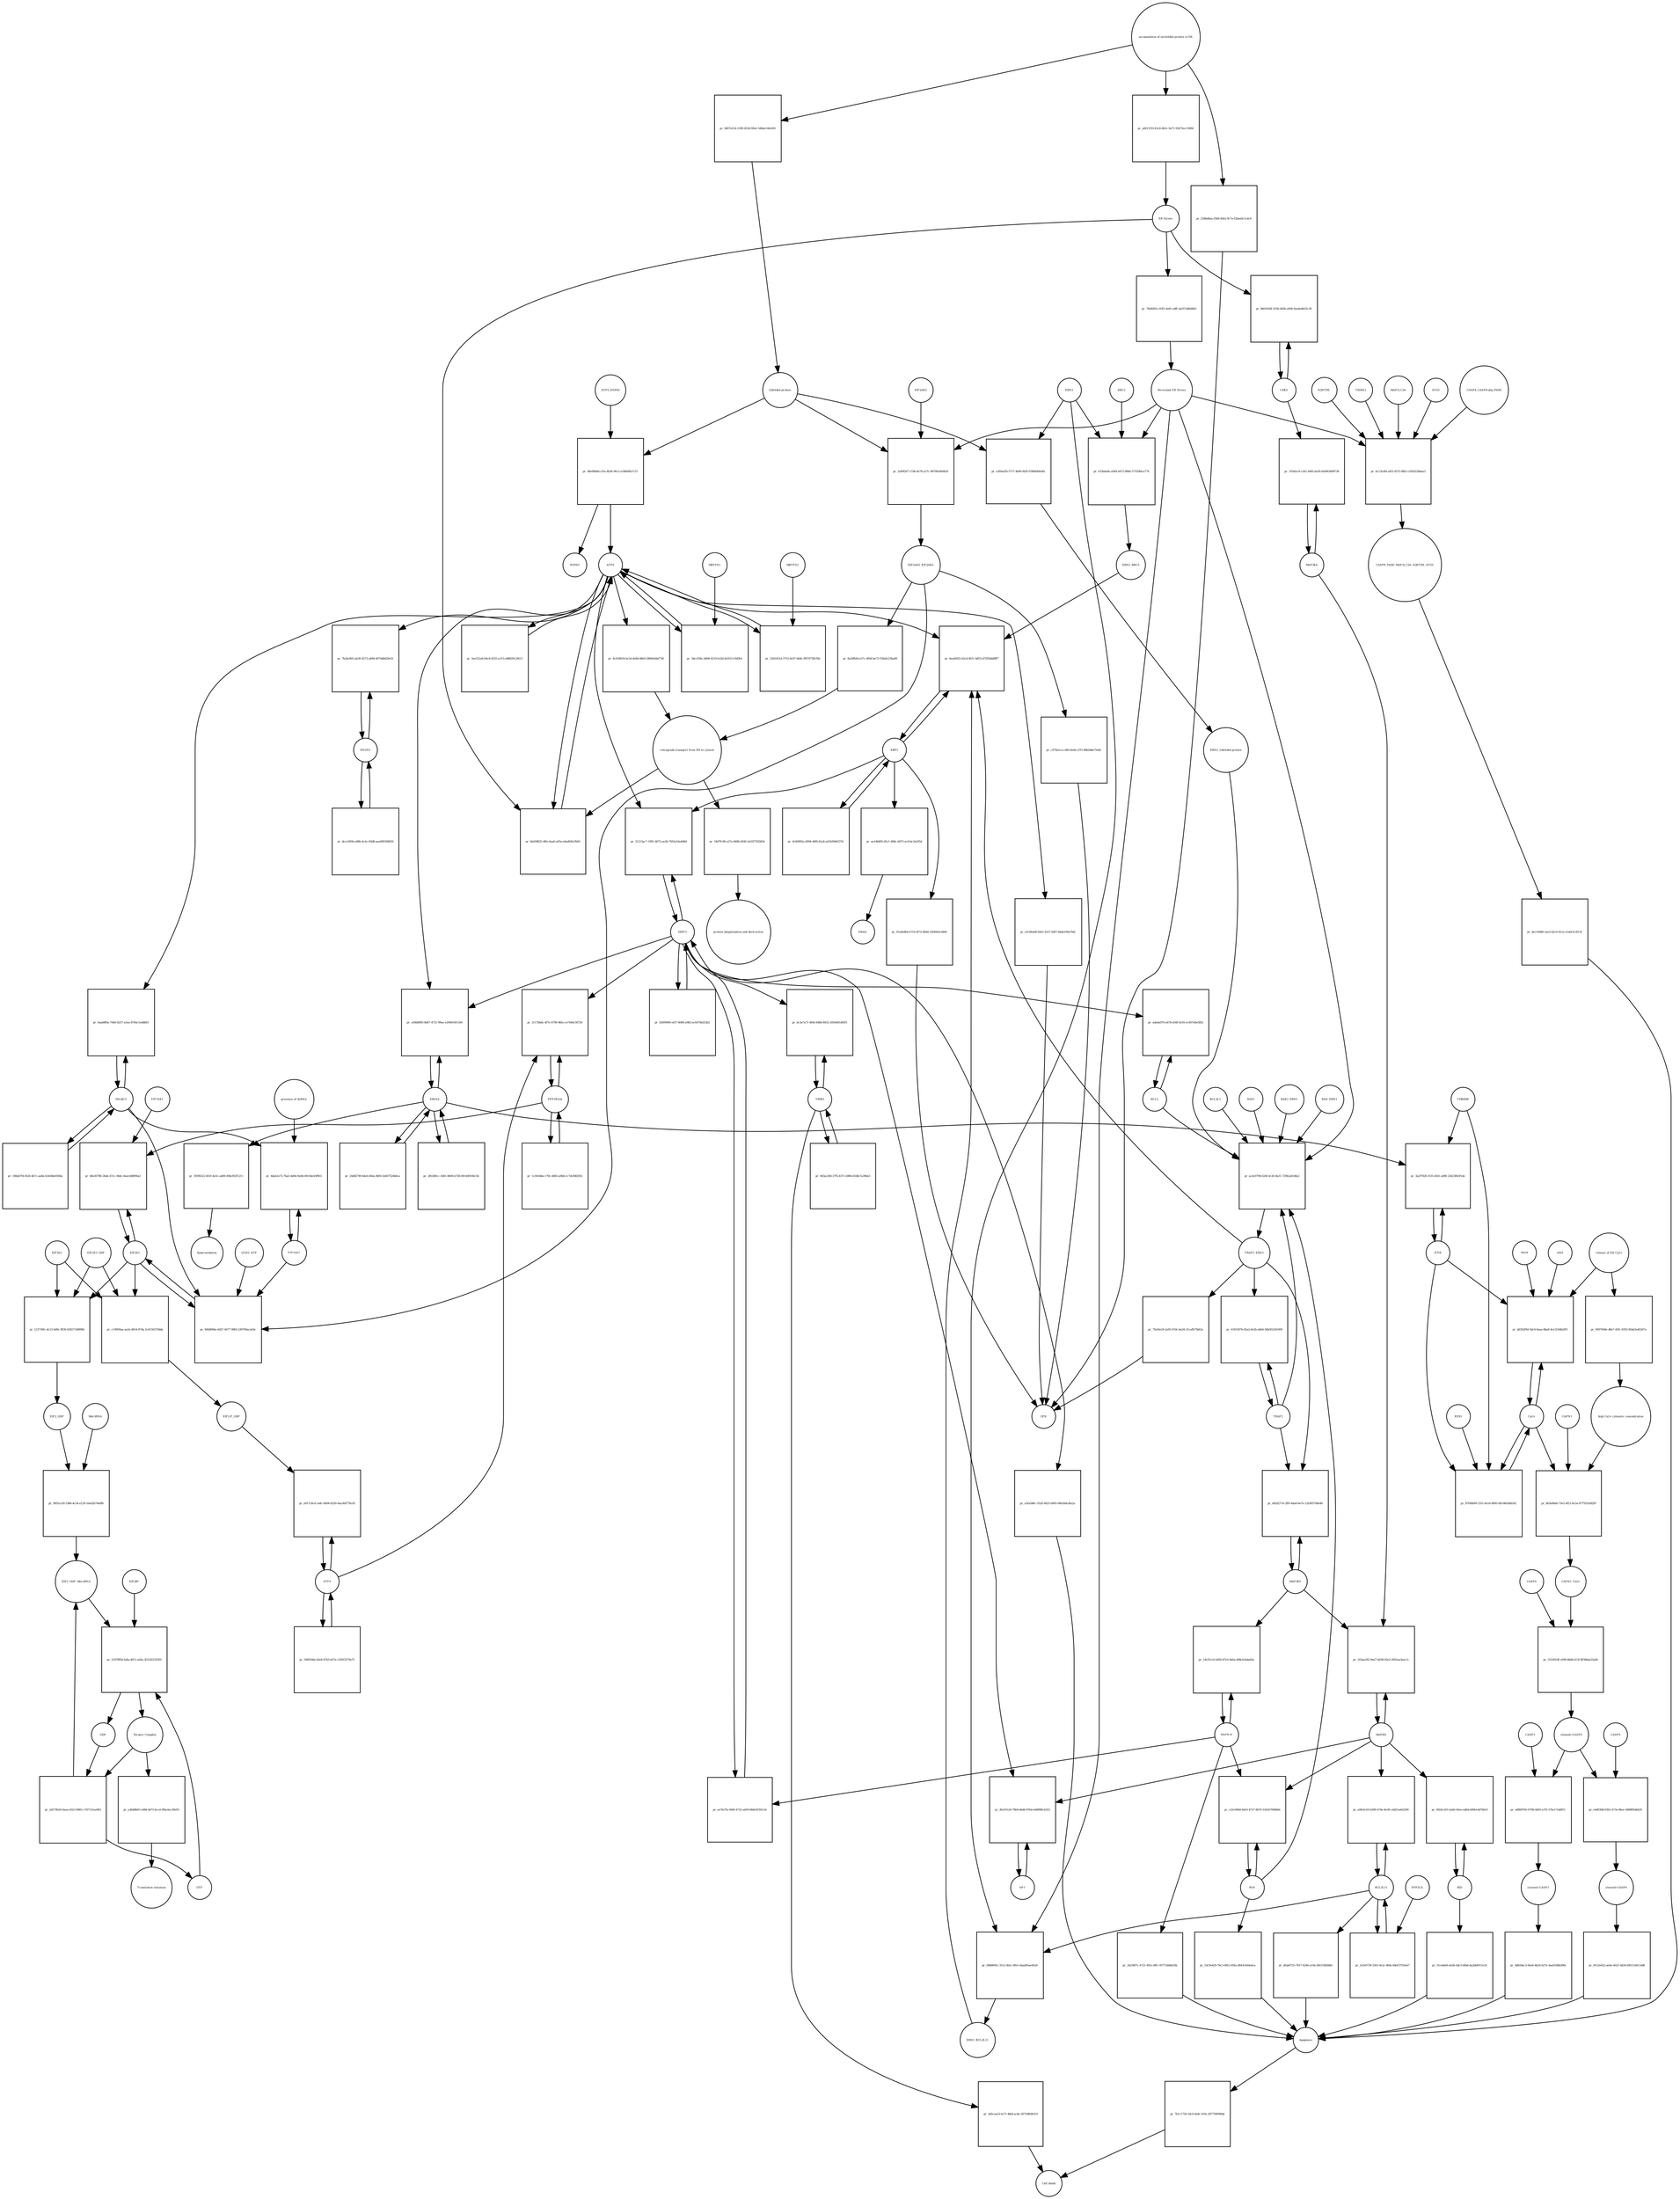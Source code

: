strict digraph  {
ATF6_HSPA5 [annotation="", bipartite=0, cls=complex, fontsize=4, label=ATF6_HSPA5, shape=circle];
"pr_48e908dd-cf5a-4b36-96c2-e54b69fa7c51" [annotation="", bipartite=1, cls=process, fontsize=4, label="pr_48e908dd-cf5a-4b36-96c2-e54b69fa7c51", shape=square];
ATF6 [annotation="urn_miriam_hgnc.symbol_ATF6", bipartite=0, cls=macromolecule, fontsize=4, label=ATF6, shape=circle];
HSPA5 [annotation="urn_miriam_hgnc.symbol_HSPA5", bipartite=0, cls=macromolecule, fontsize=4, label=HSPA5, shape=circle];
"Unfolded protein" [annotation="", bipartite=0, cls=macromolecule, fontsize=4, label="Unfolded protein", shape=circle];
ERN1 [annotation="urn_miriam_hgnc.symbol_ERN1", bipartite=0, cls=macromolecule, fontsize=4, label=ERN1, shape=circle];
"pr_e3f4ad39-5717-4b99-9d2f-f59bf649e6fe" [annotation="", bipartite=1, cls=process, fontsize=4, label="pr_e3f4ad39-5717-4b99-9d2f-f59bf649e6fe", shape=square];
"ERN1_Unfolded protein" [annotation="", bipartite=0, cls=complex, fontsize=4, label="ERN1_Unfolded protein", shape=circle];
EIF2AK3_EIF2AK3 [annotation="", bipartite=0, cls=complex, fontsize=4, label=EIF2AK3_EIF2AK3, shape=circle];
"pr_8a30fbfd-e57c-4fb4-be72-f18a8c53ba08" [annotation="", bipartite=1, cls=process, fontsize=4, label="pr_8a30fbfd-e57c-4fb4-be72-f18a8c53ba08", shape=square];
"retrograde transport from ER to cytosol" [annotation="", bipartite=0, cls=phenotype, fontsize=4, label="retrograde transport from ER to cytosol", shape=circle];
"pr_4c034818-bc2d-4e8d-88e0-5800e9def736" [annotation="", bipartite=1, cls=process, fontsize=4, label="pr_4c034818-bc2d-4e8d-88e0-5800e9def736", shape=square];
"pr_18d7fc90-a27e-460b-b936-3e55f7205834" [annotation="", bipartite=1, cls=process, fontsize=4, label="pr_18d7fc90-a27e-460b-b936-3e55f7205834", shape=square];
"protein ubiquitination and destruction" [annotation="", bipartite=0, cls=phenotype, fontsize=4, label="protein ubiquitination and destruction", shape=circle];
"pr_acdc0790-624f-4c26-9a31-72942a01dfa2" [annotation="", bipartite=1, cls=process, fontsize=4, label="pr_acdc0790-624f-4c26-9a31-72942a01dfa2", shape=square];
TRAF2_ERN1 [annotation="", bipartite=0, cls=complex, fontsize=4, label=TRAF2_ERN1, shape=circle];
BAK1_ERN1 [annotation="", bipartite=0, cls=complex, fontsize=4, label=BAK1_ERN1, shape=circle];
BAX_ERN1 [annotation="", bipartite=0, cls=complex, fontsize=4, label=BAX_ERN1, shape=circle];
BCL2 [annotation="urn_miriam_hgnc.symbol_BCL2", bipartite=0, cls="nucleic acid feature", fontsize=4, label=BCL2, shape=circle];
BCL2L1 [annotation="urn_miriam_hgnc.symbol_BCL2L1", bipartite=0, cls=macromolecule, fontsize=4, label=BCL2L1, shape=circle];
"Persistant ER Stress" [annotation="", bipartite=0, cls=phenotype, fontsize=4, label="Persistant ER Stress", shape=circle];
BAX [annotation="urn_miriam_hgnc.symbol_BAX", bipartite=0, cls=macromolecule, fontsize=4, label=BAX, shape=circle];
BAK1 [annotation="urn_miriam_hgnc.symbol_BAK1", bipartite=0, cls=macromolecule, fontsize=4, label=BAK1, shape=circle];
TRAF2 [annotation="urn_miriam_hgnc.symbol_TRAF2", bipartite=0, cls=macromolecule, fontsize=4, label=TRAF2, shape=circle];
XBP1 [annotation="urn_miriam_hgnc.symbol_XBP1", bipartite=0, cls=macromolecule, fontsize=4, label=XBP1, shape=circle];
"pr_4ea492f2-b2cd-4b7c-b855-d75f5bdd0ff7" [annotation="", bipartite=1, cls=process, fontsize=4, label="pr_4ea492f2-b2cd-4b7c-b855-d75f5bdd0ff7", shape=square];
ERN1_BBC3 [annotation="", bipartite=0, cls=complex, fontsize=4, label=ERN1_BBC3, shape=circle];
ERN1_BCL2L11 [annotation="", bipartite=0, cls=complex, fontsize=4, label=ERN1_BCL2L11, shape=circle];
"pr_0c66892a-4994-46f8-81a8-a41b5946537d" [annotation="", bipartite=1, cls=process, fontsize=4, label="pr_0c66892a-4994-46f8-81a8-a41b5946537d", shape=square];
"pr_ee1d6485-d5c1-498c-b972-ecfcbc3e205d" [annotation="", bipartite=1, cls=process, fontsize=4, label="pr_ee1d6485-d5c1-498c-b972-ecfcbc3e205d", shape=square];
ERAD [annotation="", bipartite=0, cls=phenotype, fontsize=4, label=ERAD, shape=circle];
"pr_91a9e8b4-b714-4f72-89dd-52f40e0cd440" [annotation="", bipartite=1, cls=process, fontsize=4, label="pr_91a9e8b4-b714-4f72-89dd-52f40e0cd440", shape=square];
UPR [annotation="", bipartite=0, cls=phenotype, fontsize=4, label=UPR, shape=circle];
"pr_4181587b-05a2-4e2b-ab6d-56b503241009" [annotation="", bipartite=1, cls=process, fontsize=4, label="pr_4181587b-05a2-4e2b-ab6d-56b503241009", shape=square];
MAPK8 [annotation="urn_miriam_hgnc.symbol_MAPK8", bipartite=0, cls=macromolecule, fontsize=4, label=MAPK8, shape=circle];
"pr_163aa182-9ea7-4d38-92e3-2001ea3aec1c" [annotation="", bipartite=1, cls=process, fontsize=4, label="pr_163aa182-9ea7-4d38-92e3-2001ea3aec1c", shape=square];
MAP3K4 [annotation="urn_miriam_hgnc.symbol_MAP3K4", bipartite=0, cls=macromolecule, fontsize=4, label=MAP3K4, shape=circle];
MAP3K5 [annotation="urn_miriam_hgnc.symbol_MAP3K5", bipartite=0, cls=macromolecule, fontsize=4, label=MAP3K5, shape=circle];
MAPK14 [annotation="urn_miriam_hgnc.symbol_MAPK14", bipartite=0, cls=macromolecule, fontsize=4, label=MAPK14, shape=circle];
"pr_14cf2cc0-ed50-47e5-9e6a-408cb3ada65a" [annotation="", bipartite=1, cls=process, fontsize=4, label="pr_14cf2cc0-ed50-47e5-9e6a-408cb3ada65a", shape=square];
"pr_26258f7c-4721-491e-8ffc-95772dd4b35b" [annotation="", bipartite=1, cls=process, fontsize=4, label="pr_26258f7c-4721-491e-8ffc-95772dd4b35b", shape=square];
Apoptosis [annotation="", bipartite=0, cls=phenotype, fontsize=4, label=Apoptosis, shape=circle];
DDIT3 [annotation="urn_miriam_hgnc.symbol_DDIT3", bipartite=0, cls=macromolecule, fontsize=4, label=DDIT3, shape=circle];
"pr_ea7fa7fa-f6d0-4732-ab59-68de5f35fc5d" [annotation="", bipartite=1, cls=process, fontsize=4, label="pr_ea7fa7fa-f6d0-4732-ab59-68de5f35fc5d", shape=square];
"pr_a5fa586c-3526-4625-b905-0843d4cdfa2a" [annotation="", bipartite=1, cls=process, fontsize=4, label="pr_a5fa586c-3526-4625-b905-0843d4cdfa2a", shape=square];
"pr_ada4a070-a67b-434f-b516-ec407e8e5fb2" [annotation="", bipartite=1, cls=process, fontsize=4, label="pr_ada4a070-a67b-434f-b516-ec407e8e5fb2", shape=square];
"pr_bb209825-4ffe-4ea0-a05e-a0ed942cfb02" [annotation="", bipartite=1, cls=process, fontsize=4, label="pr_bb209825-4ffe-4ea0-a05e-a0ed942cfb02", shape=square];
"ER Stress" [annotation="", bipartite=0, cls=phenotype, fontsize=4, label="ER Stress", shape=circle];
"pr_3dccf58c-dd94-4219-b32d-dc8311c9d3b1" [annotation="", bipartite=1, cls=process, fontsize=4, label="pr_3dccf58c-dd94-4219-b32d-dc8311c9d3b1", shape=square];
MBTPS1 [annotation="urn_miriam_hgnc.symbol_MBTPS1", bipartite=0, cls=macromolecule, fontsize=4, label=MBTPS1, shape=circle];
"pr_23d1051d-3753-4c87-bb9c-ff67475fb76b" [annotation="", bipartite=1, cls=process, fontsize=4, label="pr_23d1051d-3753-4c87-bb9c-ff67475fb76b", shape=square];
MBTPS2 [annotation="urn_miriam_hgnc.symbol_MBTPS2", bipartite=0, cls=macromolecule, fontsize=4, label=MBTPS2, shape=circle];
"pr_5ee321e8-64c8-4255-a315-e88829c2f413" [annotation="", bipartite=1, cls=process, fontsize=4, label="pr_5ee321e8-64c8-4255-a315-e88829c2f413", shape=square];
"pr_f2009496-ef37-4068-a982-ac6474b252b2" [annotation="", bipartite=1, cls=process, fontsize=4, label="pr_f2009496-ef37-4068-a982-ac6474b252b2", shape=square];
"pr_21212ac7-1991-4672-ae2b-7602e54a448d" [annotation="", bipartite=1, cls=process, fontsize=4, label="pr_21212ac7-1991-4672-ae2b-7602e54a448d", shape=square];
EIF2S1 [annotation="urn_miriam_hgnc.symbol_EIF2S1", bipartite=0, cls=macromolecule, fontsize=4, label=EIF2S1, shape=circle];
"pr_848d06be-6d27-4477-98fd-230769aca63e" [annotation="", bipartite=1, cls=process, fontsize=4, label="pr_848d06be-6d27-4477-98fd-230769aca63e", shape=square];
GCN2_ATP [annotation="", bipartite=0, cls=complex, fontsize=4, label=GCN2_ATP, shape=circle];
EIF2AK2 [annotation="urn_miriam_hgnc.symbol_EIF2AK2", bipartite=0, cls=macromolecule, fontsize=4, label=EIF2AK2, shape=circle];
DNAJC3 [annotation="urn_miriam_hgnc.symbol_DNAJC3", bipartite=0, cls=macromolecule, fontsize=4, label=DNAJC3, shape=circle];
EIF2S2 [annotation="urn_miriam_hgnc.symbol_EIF2S2", bipartite=0, cls=macromolecule, fontsize=4, label=EIF2S2, shape=circle];
"pr_123736fc-dc15-4d9c-8f36-6282714889fd" [annotation="", bipartite=1, cls=process, fontsize=4, label="pr_123736fc-dc15-4d9c-8f36-6282714889fd", shape=square];
EIF2S3_GDP [annotation="", bipartite=0, cls=complex, fontsize=4, label=EIF2S3_GDP, shape=circle];
EIF2_GDP [annotation="", bipartite=0, cls=complex, fontsize=4, label=EIF2_GDP, shape=circle];
"EIF2_GDP_Met-tRNA" [annotation="", bipartite=0, cls=complex, fontsize=4, label="EIF2_GDP_Met-tRNA", shape=circle];
"pr_51078f5b-fa8a-4011-ad2a-2f21d2235305" [annotation="", bipartite=1, cls=process, fontsize=4, label="pr_51078f5b-fa8a-4011-ad2a-2f21d2235305", shape=square];
"Ternary Complex" [annotation="", bipartite=0, cls=complex, fontsize=4, label="Ternary Complex", shape=circle];
"EIF2B*" [annotation="", bipartite=0, cls=complex, fontsize=4, label="EIF2B*", shape=circle];
GTP [annotation="urn_miriam_obo.chebi_CHEBI%3A57600", bipartite=0, cls="simple chemical", fontsize=4, label=GTP, shape=circle];
GDP [annotation="urn_miriam_obo.chebi_CHEBI%3A65180", bipartite=0, cls="simple chemical", fontsize=4, label=GDP, shape=circle];
"pr_2d179b20-0aaa-4323-8965-c7d7131aa903" [annotation="", bipartite=1, cls=process, fontsize=4, label="pr_2d179b20-0aaa-4323-8965-c7d7131aa903", shape=square];
ATF4 [annotation="urn_miriam_hgnc.symbol_ATF4", bipartite=0, cls=macromolecule, fontsize=4, label=ATF4, shape=circle];
"pr_a917c8cd-1adc-4694-8250-9aa30d77bc03" [annotation="", bipartite=1, cls=process, fontsize=4, label="pr_a917c8cd-1adc-4694-8250-9aa30d77bc03", shape=square];
"EIF2-P_GDP" [annotation="", bipartite=0, cls=complex, fontsize=4, label="EIF2-P_GDP", shape=circle];
"pr_206f166e-62e8-47b3-b37e-c501f3279a75" [annotation="", bipartite=1, cls=process, fontsize=4, label="pr_206f166e-62e8-47b3-b37e-c501f3279a75", shape=square];
PPP1R15A [annotation="urn_miriam_hgnc.symbol_PPP1R15A", bipartite=0, cls=macromolecule, fontsize=4, label=PPP1R15A, shape=circle];
"pr_2117bbdc-4f7e-4790-86fa-ce7444c58720" [annotation="", bipartite=1, cls=process, fontsize=4, label="pr_2117bbdc-4f7e-4790-86fa-ce7444c58720", shape=square];
"pr_1c0434be-179c-4083-a9b8-cc7dcf882f43" [annotation="", bipartite=1, cls=process, fontsize=4, label="pr_1c0434be-179c-4083-a9b8-cc7dcf882f43", shape=square];
"pr_a3b48b05-c684-4473-bccd-0fba3ac39e93" [annotation="", bipartite=1, cls=process, fontsize=4, label="pr_a3b48b05-c684-4473-bccd-0fba3ac39e93", shape=square];
"Translation initiation" [annotation="", bipartite=0, cls=phenotype, fontsize=4, label="Translation initiation", shape=circle];
"pr_d42d27c0-2ff0-4da8-be7e-12d3637d0e46" [annotation="", bipartite=1, cls=process, fontsize=4, label="pr_d42d27c0-2ff0-4da8-be7e-12d3637d0e46", shape=square];
ERO1A [annotation="urn_miriam_hgnc.symbol_ERO1A", bipartite=0, cls=macromolecule, fontsize=4, label=ERO1A, shape=circle];
"pr_e30b8985-8d47-4721-99ae-e294616f1344" [annotation="", bipartite=1, cls=process, fontsize=4, label="pr_e30b8985-8d47-4721-99ae-e294616f1344", shape=square];
"pr_2f63d9cc-1b81-4600-b738-691449160c5b" [annotation="", bipartite=1, cls=process, fontsize=4, label="pr_2f63d9cc-1b81-4600-b738-691449160c5b", shape=square];
"pr_b0e30780-2bde-47cc-94dc-4eecb88f90a3" [annotation="", bipartite=1, cls=process, fontsize=4, label="pr_b0e30780-2bde-47cc-94dc-4eecb88f90a3", shape=square];
EIF2AK1 [annotation="urn_miriam_hgnc.symbol_EIF2AK1", bipartite=0, cls=macromolecule, fontsize=4, label=EIF2AK1, shape=circle];
"pr_c25c008d-8e03-4727-8b70-53416709db9e" [annotation="", bipartite=1, cls=process, fontsize=4, label="pr_c25c008d-8e03-4727-8b70-53416709db9e", shape=square];
"pr_53c9e429-76c3-4812-85fa-d043c644edca" [annotation="", bipartite=1, cls=process, fontsize=4, label="pr_53c9e429-76c3-4812-85fa-d043c644edca", shape=square];
"Ca2+" [annotation="urn_miriam_obo.chebi_CHEBI%3A29108", bipartite=0, cls="simple chemical", fontsize=4, label="Ca2+", shape=circle];
"pr_dd362f9d-5dc4-4eaa-8ba8-4e1310db20f3" [annotation="", bipartite=1, cls=process, fontsize=4, label="pr_dd362f9d-5dc4-4eaa-8ba8-4e1310db20f3", shape=square];
"release of ER Ca2+" [annotation="", bipartite=0, cls=phenotype, fontsize=4, label="release of ER Ca2+", shape=circle];
ITPR [annotation="urn_miriam_hgnc.symbol_ITPR1|urn_miriam_hgnc.symbol_ITPR2|urn_miriam_hgnc.symbol_ITPR3", bipartite=0, cls=macromolecule, fontsize=4, label=ITPR, shape=circle];
MAM [annotation="", bipartite=0, cls=phenotype, fontsize=4, label=MAM, shape=circle];
s619 [annotation="", bipartite=0, cls=complex, fontsize=4, label=s619, shape=circle];
"pr_1f5efec9-c341-44f0-ab39-0a6963698738" [annotation="", bipartite=1, cls=process, fontsize=4, label="pr_1f5efec9-c341-44f0-ab39-0a6963698738", shape=square];
CDK5 [annotation="urn_miriam_hgnc.symbol_CDK5", bipartite=0, cls=macromolecule, fontsize=4, label=CDK5, shape=circle];
"pr_866165df-519b-4856-a006-0aebedb32c30" [annotation="", bipartite=1, cls="uncertain process", fontsize=4, label="pr_866165df-519b-4856-a006-0aebedb32c30", shape=square];
"pr_7b111734-1dc0-4e8c-91fe-287750f90fde" [annotation="", bipartite=1, cls=process, fontsize=4, label="pr_7b111734-1dc0-4e8c-91fe-287750f90fde", shape=square];
"Cell death" [annotation="", bipartite=0, cls=phenotype, fontsize=4, label="Cell death", shape=circle];
"pr_87f40b99-1551-4e16-8895-db106d38d342" [annotation="", bipartite=1, cls=process, fontsize=4, label="pr_87f40b99-1551-4e16-8895-db106d38d342", shape=square];
TMBIM6 [annotation="urn_miriam_hgnc.symbol_TMBIM6", bipartite=0, cls=macromolecule, fontsize=4, label=TMBIM6, shape=circle];
RYR1 [annotation="urn_miriam_hgnc.symbol_RYR1", bipartite=0, cls=macromolecule, fontsize=4, label=RYR1, shape=circle];
EIF2AK3 [annotation="urn_miriam_hgnc.symbol_EIF2AK3", bipartite=0, cls=macromolecule, fontsize=4, label=EIF2AK3, shape=circle];
"pr_2af9f2d7-133b-4e78-a27c-96700e9b9426" [annotation="", bipartite=1, cls=process, fontsize=4, label="pr_2af9f2d7-133b-4e78-a27c-96700e9b9426", shape=square];
"pr_393f6322-661f-4e5c-ad00-49bcf63f1211" [annotation="", bipartite=1, cls=process, fontsize=4, label="pr_393f6322-661f-4e5c-ad00-49bcf63f1211", shape=square];
hyperoxidation [annotation="", bipartite=0, cls=phenotype, fontsize=4, label=hyperoxidation, shape=circle];
"pr_24d8278f-64e6-40ee-86f4-5e667524b6ca" [annotation="", bipartite=1, cls=process, fontsize=4, label="pr_24d8278f-64e6-40ee-86f4-5e667524b6ca", shape=square];
"pr_7844002c-65f2-4a81-a9ff-ab357a86d6b3" [annotation="", bipartite=1, cls=process, fontsize=4, label="pr_7844002c-65f2-4a81-a9ff-ab357a86d6b3", shape=square];
"CASP8_CASP8-ubq_FADD" [annotation="", bipartite=0, cls=complex, fontsize=4, label="CASP8_CASP8-ubq_FADD", shape=circle];
"pr_dc13a3fd-af01-4572-8fb2-c026323bdaa3" [annotation="", bipartite=1, cls=process, fontsize=4, label="pr_dc13a3fd-af01-4572-8fb2-c026323bdaa3", shape=square];
"SQSTM1 " [annotation="urn_miriam_hgnc.symbol_SQSTM1", bipartite=0, cls=macromolecule, fontsize=4, label="SQSTM1 ", shape=circle];
CASP8_FADD_MAP1LC3A_SQSTM1_ATG5 [annotation="", bipartite=0, cls=complex, fontsize=4, label=CASP8_FADD_MAP1LC3A_SQSTM1_ATG5, shape=circle];
TRIM13 [annotation="urn_miriam_hgnc.symbol_TRIM13", bipartite=0, cls=macromolecule, fontsize=4, label=TRIM13, shape=circle];
MAP1LC3A [annotation="urn_miriam_hgnc.symbol_MAP1LC3A", bipartite=0, cls=macromolecule, fontsize=4, label=MAP1LC3A, shape=circle];
ATG5 [annotation="urn_miriam_hgnc.symbol_ATG5", bipartite=0, cls=macromolecule, fontsize=4, label=ATG5, shape=circle];
"pr_dec100b0-1ae3-42c0-911a-e1a0cfc2f135" [annotation="", bipartite=1, cls=process, fontsize=4, label="pr_dec100b0-1ae3-42c0-911a-e1a0cfc2f135", shape=square];
"AP-1" [annotation="urn_miriam_hgnc.symbol_FOS|urn_miriam_hgnc.symbol_FOSB|urn_miriam_hgnc.symbol_FOSL1|urn_miriam_hgnc.symbol_FOSL2|urn_miriam_hgnc.symbol_JUN|urn_miriam_hgnc.symbol_JUNB|urn_miriam_hgnc.symbol_JUND", bipartite=0, cls=macromolecule, fontsize=4, label="AP-1", shape=circle];
"pr_3b147e24-76b9-4bd6-876d-eb8f88fcb353" [annotation="", bipartite=1, cls=process, fontsize=4, label="pr_3b147e24-76b9-4bd6-876d-eb8f88fcb353", shape=square];
"pr_4dab1e73-7ba3-4d44-9a9d-00144e43f903" [annotation="", bipartite=1, cls=process, fontsize=4, label="pr_4dab1e73-7ba3-4d44-9a9d-00144e43f903", shape=square];
"presence of dsRNA" [annotation="", bipartite=0, cls=phenotype, fontsize=4, label="presence of dsRNA", shape=circle];
"Met-tRNA" [annotation="urn_miriam_hgnc_HGNC%3A34779", bipartite=0, cls="nucleic acid feature", fontsize=4, label="Met-tRNA", shape=circle];
"pr_9955ccfd-538b-4c34-a129-16a42b74a8fb" [annotation="", bipartite=1, cls=process, fontsize=4, label="pr_9955ccfd-538b-4c34-a129-16a42b74a8fb", shape=square];
"pr_c19009aa-aa2e-4814-87da-5c6156279dda" [annotation="", bipartite=1, cls=process, fontsize=4, label="pr_c19009aa-aa2e-4814-87da-5c6156279dda", shape=square];
"accumulation of misfolded protein in ER" [annotation="", bipartite=0, cls=phenotype, fontsize=4, label="accumulation of misfolded protein in ER", shape=circle];
"pr_9d07a51d-3189-453d-99a5-54bbe146e561" [annotation="", bipartite=1, cls=process, fontsize=4, label="pr_9d07a51d-3189-453d-99a5-54bbe146e561", shape=square];
"pr_a6011f33-61c8-4b5c-9a71-93b72ec1389d" [annotation="", bipartite=1, cls=process, fontsize=4, label="pr_a6011f33-61c8-4b5c-9a71-93b72ec1389d", shape=square];
"pr_258bd6aa-f3b8-45b2-9c7a-f2daedc1cdc9" [annotation="", bipartite=1, cls=process, fontsize=4, label="pr_258bd6aa-f3b8-45b2-9c7a-f2daedc1cdc9", shape=square];
"pr_c970a1ca-c6f4-4a9a-a7f1-89b2bbe75e8c" [annotation="", bipartite=1, cls=process, fontsize=4, label="pr_c970a1ca-c6f4-4a9a-a7f1-89b2bbe75e8c", shape=square];
"pr_7fa45e24-2a93-47dc-be24-31cefb75b62e" [annotation="", bipartite=1, cls=process, fontsize=4, label="pr_7fa45e24-2a93-47dc-be24-31cefb75b62e", shape=square];
"pr_c0c66a68-0eb1-4327-b4f7-b8ab100a7b0c" [annotation="", bipartite=1, cls=process, fontsize=4, label="pr_c0c66a68-0eb1-4327-b4f7-b8ab100a7b0c", shape=square];
BCL2L11 [annotation="urn_miriam_hgnc.symbol_BCL2L11", bipartite=0, cls=macromolecule, fontsize=4, label=BCL2L11, shape=circle];
"pr_a0fe0c03-b399-474e-8e39-c4d21a443209" [annotation="", bipartite=1, cls=process, fontsize=4, label="pr_a0fe0c03-b399-474e-8e39-c4d21a443209", shape=square];
BID [annotation="urn_miriam_hgnc.symbol_BID", bipartite=0, cls=macromolecule, fontsize=4, label=BID, shape=circle];
"pr_0924c163-2ab0-45ee-adb4-b00b14d76b33" [annotation="", bipartite=1, cls=process, fontsize=4, label="pr_0924c163-2ab0-45ee-adb4-b00b14d76b33", shape=square];
"pr_dfab0725-7817-4246-a10a-b9cf1fbfdd0c" [annotation="", bipartite=1, cls=process, fontsize=4, label="pr_dfab0725-7817-4246-a10a-b9cf1fbfdd0c", shape=square];
"pr_1fcedeb9-ab3b-4dc3-bfbd-da2bb4911e35" [annotation="", bipartite=1, cls=process, fontsize=4, label="pr_1fcedeb9-ab3b-4dc3-bfbd-da2bb4911e35", shape=square];
"pr_00b8695c-3512-4b1c-8fe1-0aad05ae45a9" [annotation="", bipartite=1, cls=process, fontsize=4, label="pr_00b8695c-3512-4b1c-8fe1-0aad05ae45a9", shape=square];
"pr_e53b4a8e-a049-4472-86b6-57103bfca774" [annotation="", bipartite=1, cls=process, fontsize=4, label="pr_e53b4a8e-a049-4472-86b6-57103bfca774", shape=square];
BBC3 [annotation="urn_miriam_hgnc.symbol_BBC3", bipartite=0, cls=macromolecule, fontsize=4, label=BBC3, shape=circle];
"pr_5cfe0739-5301-4e2c-8fde-84ef37f16eb7" [annotation="", bipartite=1, cls=process, fontsize=4, label="pr_5cfe0739-5301-4e2c-8fde-84ef37f16eb7", shape=square];
PPP2CA [annotation="urn_miriam_hgnc.symbol_PPP2CA", bipartite=0, cls=macromolecule, fontsize=4, label=PPP2CA, shape=circle];
TRIB3 [annotation="urn_miriam_hgnc.symbol_TRIB3", bipartite=0, cls=macromolecule, fontsize=4, label=TRIB3, shape=circle];
"pr_bc3a7a71-4f4d-448b-8453-2050d01d85f5" [annotation="", bipartite=1, cls=process, fontsize=4, label="pr_bc3a7a71-4f4d-448b-8453-2050d01d85f5", shape=square];
"pr_483a23fd-27f5-437c-b984-65dfa7a39be3" [annotation="", bipartite=1, cls=process, fontsize=4, label="pr_483a23fd-27f5-437c-b984-65dfa7a39be3", shape=square];
"pr_4d5caa23-fe71-4bfd-ac8e-2675dffd6519" [annotation="", bipartite=1, cls=process, fontsize=4, label="pr_4d5caa23-fe71-4bfd-ac8e-2675dffd6519", shape=square];
"pr_909700de-d8e7-45fc-9293-85da5e40267a" [annotation="", bipartite=1, cls=process, fontsize=4, label="pr_909700de-d8e7-45fc-9293-85da5e40267a", shape=square];
"high Ca2+ cytosolic concentration" [annotation="", bipartite=0, cls=phenotype, fontsize=4, label="high Ca2+ cytosolic concentration", shape=circle];
"pr_6aab8f0a-7446-4237-a3ea-8764c1eddb93" [annotation="", bipartite=1, cls=process, fontsize=4, label="pr_6aab8f0a-7446-4237-a3ea-8764c1eddb93", shape=square];
"pr_188a87f4-f424-4b7c-aa8e-b3438de93fda" [annotation="", bipartite=1, cls=process, fontsize=4, label="pr_188a87f4-f424-4b7c-aa8e-b3438de93fda", shape=square];
"pr_3a2f7829-1f35-4541-a08f-23423863f1de" [annotation="", bipartite=1, cls=process, fontsize=4, label="pr_3a2f7829-1f35-4541-a08f-23423863f1de", shape=square];
CASP4 [annotation="urn_miriam_hgnc.symbol_CASP4", bipartite=0, cls=macromolecule, fontsize=4, label=CASP4, shape=circle];
"pr_331491df-c690-46d6-b12f-8f30b4a25a64" [annotation="", bipartite=1, cls=process, fontsize=4, label="pr_331491df-c690-46d6-b12f-8f30b4a25a64", shape=square];
"cleaved~CASP4" [annotation="urn_miriam_hgnc.symbol_CASP4", bipartite=0, cls=macromolecule, fontsize=4, label="cleaved~CASP4", shape=circle];
"CAPN1_Ca2+" [annotation="", bipartite=0, cls=complex, fontsize=4, label="CAPN1_Ca2+", shape=circle];
CASP3 [annotation="urn_miriam_hgnc.symbol_CASP3", bipartite=0, cls=macromolecule, fontsize=4, label=CASP3, shape=circle];
"pr_e8869765-0708-4405-a7f3-57bc17abf87c" [annotation="", bipartite=1, cls=process, fontsize=4, label="pr_e8869765-0708-4405-a7f3-57bc17abf87c", shape=square];
"cleaved~CASP3" [annotation="urn_miriam_hgnc.symbol_CASP3", bipartite=0, cls=macromolecule, fontsize=4, label="cleaved~CASP3", shape=circle];
CASP9 [annotation="urn_miriam_hgnc.symbol_CSAP9", bipartite=0, cls=macromolecule, fontsize=4, label=CASP9, shape=circle];
"pr_e4df30fd-f502-473e-8fea-3489ff6db429" [annotation="", bipartite=1, cls=process, fontsize=4, label="pr_e4df30fd-f502-473e-8fea-3489ff6db429", shape=square];
"cleaved~CASP9" [annotation="urn_miriam_hgnc.symbol_CASP9", bipartite=0, cls=macromolecule, fontsize=4, label="cleaved~CASP9", shape=circle];
CAPN1 [annotation="urn_miriam_hgnc.symbol_CAPN1", bipartite=0, cls=macromolecule, fontsize=4, label=CAPN1, shape=circle];
"pr_b63a9beb-75e2-4f21-bc5a-8775f1b5d2f9" [annotation="", bipartite=1, cls=process, fontsize=4, label="pr_b63a9beb-75e2-4f21-bc5a-8775f1b5d2f9", shape=square];
"pr_4db50ac3-9ee6-4b24-b27e-4aa019bb306c" [annotation="", bipartite=1, cls=process, fontsize=4, label="pr_4db50ac3-9ee6-4b24-b27e-4aa019bb306c", shape=square];
"pr_8512e623-ae0a-4021-8d34-68511d411dd6" [annotation="", bipartite=1, cls=process, fontsize=4, label="pr_8512e623-ae0a-4021-8d34-68511d411dd6", shape=square];
HYOU1 [annotation="urn_miriam_hgnc.symbol_HYOU1", bipartite=0, cls=macromolecule, fontsize=4, label=HYOU1, shape=circle];
"pr_7b2bc805-ab30-4573-a844-4074db829c61" [annotation="", bipartite=1, cls=process, fontsize=4, label="pr_7b2bc805-ab30-4573-a844-4074db829c61", shape=square];
"pr_dcce595b-a86b-4c4c-83d8-aea000308026" [annotation="", bipartite=1, cls=process, fontsize=4, label="pr_dcce595b-a86b-4c4c-83d8-aea000308026", shape=square];
ATF6_HSPA5 -> "pr_48e908dd-cf5a-4b36-96c2-e54b69fa7c51"  [annotation="", interaction_type=consumption];
"pr_48e908dd-cf5a-4b36-96c2-e54b69fa7c51" -> ATF6  [annotation="", interaction_type=production];
"pr_48e908dd-cf5a-4b36-96c2-e54b69fa7c51" -> HSPA5  [annotation="", interaction_type=production];
ATF6 -> "pr_4c034818-bc2d-4e8d-88e0-5800e9def736"  [annotation="", interaction_type=consumption];
ATF6 -> "pr_4ea492f2-b2cd-4b7c-b855-d75f5bdd0ff7"  [annotation="urn_miriam_pubmed_26587781|urn_miriam_pubmed_23430059", interaction_type=catalysis];
ATF6 -> "pr_bb209825-4ffe-4ea0-a05e-a0ed942cfb02"  [annotation="", interaction_type=consumption];
ATF6 -> "pr_3dccf58c-dd94-4219-b32d-dc8311c9d3b1"  [annotation="", interaction_type=consumption];
ATF6 -> "pr_23d1051d-3753-4c87-bb9c-ff67475fb76b"  [annotation="", interaction_type=consumption];
ATF6 -> "pr_5ee321e8-64c8-4255-a315-e88829c2f413"  [annotation="", interaction_type=consumption];
ATF6 -> "pr_21212ac7-1991-4672-ae2b-7602e54a448d"  [annotation="urn_miriam_pubmed_26587781|urn_miriam_pubmed_17991856|urn_miriam_pubmed_28843399", interaction_type=catalysis];
ATF6 -> "pr_e30b8985-8d47-4721-99ae-e294616f1344"  [annotation="urn_miriam_pubmed_23850759|urn_miriam_pubmed_25387528", interaction_type=catalysis];
ATF6 -> "pr_c0c66a68-0eb1-4327-b4f7-b8ab100a7b0c"  [annotation="", interaction_type=consumption];
ATF6 -> "pr_6aab8f0a-7446-4237-a3ea-8764c1eddb93"  [annotation="urn_miriam_pubmed_12601012|urn_miriam_pubmed_18360008", interaction_type=catalysis];
ATF6 -> "pr_7b2bc805-ab30-4573-a844-4074db829c61"  [annotation=urn_miriam_pubmed_18360008, interaction_type=catalysis];
"Unfolded protein" -> "pr_48e908dd-cf5a-4b36-96c2-e54b69fa7c51"  [annotation="urn_miriam_pubmed_19509052|urn_miriam_pubmed_12847084|urn_miriam_pubmed_23850759", interaction_type=catalysis];
"Unfolded protein" -> "pr_e3f4ad39-5717-4b99-9d2f-f59bf649e6fe"  [annotation="", interaction_type=consumption];
"Unfolded protein" -> "pr_2af9f2d7-133b-4e78-a27c-96700e9b9426"  [annotation=urn_miriam_pubmed_17991856, interaction_type=catalysis];
ERN1 -> "pr_e3f4ad39-5717-4b99-9d2f-f59bf649e6fe"  [annotation="", interaction_type=consumption];
ERN1 -> "pr_00b8695c-3512-4b1c-8fe1-0aad05ae45a9"  [annotation="", interaction_type=consumption];
ERN1 -> "pr_e53b4a8e-a049-4472-86b6-57103bfca774"  [annotation="", interaction_type=consumption];
"pr_e3f4ad39-5717-4b99-9d2f-f59bf649e6fe" -> "ERN1_Unfolded protein"  [annotation="", interaction_type=production];
"ERN1_Unfolded protein" -> "pr_acdc0790-624f-4c26-9a31-72942a01dfa2"  [annotation="", interaction_type=consumption];
EIF2AK3_EIF2AK3 -> "pr_8a30fbfd-e57c-4fb4-be72-f18a8c53ba08"  [annotation="", interaction_type=consumption];
EIF2AK3_EIF2AK3 -> "pr_848d06be-6d27-4477-98fd-230769aca63e"  [annotation="urn_miriam_pubmed_12667446|urn_miriam_pubmed_16246152|urn_miriam_pubmed_12601012|urn_miriam_pubmed_23850759|urn_miriam_pubmed_18360008|urn_miriam_pubmed_26587781", interaction_type=catalysis];
EIF2AK3_EIF2AK3 -> "pr_c970a1ca-c6f4-4a9a-a7f1-89b2bbe75e8c"  [annotation="", interaction_type=consumption];
"pr_8a30fbfd-e57c-4fb4-be72-f18a8c53ba08" -> "retrograde transport from ER to cytosol"  [annotation="", interaction_type=production];
"retrograde transport from ER to cytosol" -> "pr_18d7fc90-a27e-460b-b936-3e55f7205834"  [annotation="", interaction_type=consumption];
"retrograde transport from ER to cytosol" -> "pr_bb209825-4ffe-4ea0-a05e-a0ed942cfb02"  [annotation="urn_miriam_pubmed_18360008|urn_miriam_pubmed_17991856|urn_miriam_pubmed_26587781|urn_miriam_pubmed_12847084", interaction_type=inhibition];
"pr_4c034818-bc2d-4e8d-88e0-5800e9def736" -> "retrograde transport from ER to cytosol"  [annotation="", interaction_type=production];
"pr_18d7fc90-a27e-460b-b936-3e55f7205834" -> "protein ubiquitination and destruction"  [annotation="", interaction_type=production];
"pr_acdc0790-624f-4c26-9a31-72942a01dfa2" -> TRAF2_ERN1  [annotation="", interaction_type=production];
TRAF2_ERN1 -> "pr_4ea492f2-b2cd-4b7c-b855-d75f5bdd0ff7"  [annotation="urn_miriam_pubmed_26587781|urn_miriam_pubmed_23430059", interaction_type=catalysis];
TRAF2_ERN1 -> "pr_4181587b-05a2-4e2b-ab6d-56b503241009"  [annotation=urn_miriam_pubmed_23850759, interaction_type=catalysis];
TRAF2_ERN1 -> "pr_d42d27c0-2ff0-4da8-be7e-12d3637d0e46"  [annotation=urn_miriam_pubmed_23850759, interaction_type=catalysis];
TRAF2_ERN1 -> "pr_7fa45e24-2a93-47dc-be24-31cefb75b62e"  [annotation="", interaction_type=consumption];
BAK1_ERN1 -> "pr_acdc0790-624f-4c26-9a31-72942a01dfa2"  [annotation="urn_miriam_pubmed_23850759|urn_miriam_pubmed_23430059|urn_miriam_pubmed_26587781", interaction_type=catalysis];
BAX_ERN1 -> "pr_acdc0790-624f-4c26-9a31-72942a01dfa2"  [annotation="urn_miriam_pubmed_23850759|urn_miriam_pubmed_23430059|urn_miriam_pubmed_26587781", interaction_type=catalysis];
BCL2 -> "pr_acdc0790-624f-4c26-9a31-72942a01dfa2"  [annotation="urn_miriam_pubmed_23850759|urn_miriam_pubmed_23430059|urn_miriam_pubmed_26587781", interaction_type=inhibition];
BCL2 -> "pr_ada4a070-a67b-434f-b516-ec407e8e5fb2"  [annotation="", interaction_type=consumption];
BCL2L1 -> "pr_acdc0790-624f-4c26-9a31-72942a01dfa2"  [annotation="urn_miriam_pubmed_23850759|urn_miriam_pubmed_23430059|urn_miriam_pubmed_26587781", interaction_type=inhibition];
"Persistant ER Stress" -> "pr_acdc0790-624f-4c26-9a31-72942a01dfa2"  [annotation="urn_miriam_pubmed_23850759|urn_miriam_pubmed_23430059|urn_miriam_pubmed_26587781", interaction_type=inhibition];
"Persistant ER Stress" -> "pr_2af9f2d7-133b-4e78-a27c-96700e9b9426"  [annotation=urn_miriam_pubmed_17991856, interaction_type=catalysis];
"Persistant ER Stress" -> "pr_dc13a3fd-af01-4572-8fb2-c026323bdaa3"  [annotation=urn_miriam_pubmed_17991856, interaction_type=catalysis];
"Persistant ER Stress" -> "pr_00b8695c-3512-4b1c-8fe1-0aad05ae45a9"  [annotation="urn_miriam_pubmed_23850759|urn_miriam_pubmed_23430059|urn_miriam_pubmed_26587781", interaction_type=inhibition];
"Persistant ER Stress" -> "pr_e53b4a8e-a049-4472-86b6-57103bfca774"  [annotation="urn_miriam_pubmed_23430059|urn_miriam_pubmed_17991856", interaction_type=inhibition];
BAX -> "pr_acdc0790-624f-4c26-9a31-72942a01dfa2"  [annotation="urn_miriam_pubmed_23850759|urn_miriam_pubmed_23430059|urn_miriam_pubmed_26587781", interaction_type=catalysis];
BAX -> "pr_c25c008d-8e03-4727-8b70-53416709db9e"  [annotation="", interaction_type=consumption];
BAX -> "pr_53c9e429-76c3-4812-85fa-d043c644edca"  [annotation="", interaction_type=consumption];
BAK1 -> "pr_acdc0790-624f-4c26-9a31-72942a01dfa2"  [annotation="urn_miriam_pubmed_23850759|urn_miriam_pubmed_23430059|urn_miriam_pubmed_26587781", interaction_type=catalysis];
TRAF2 -> "pr_acdc0790-624f-4c26-9a31-72942a01dfa2"  [annotation="", interaction_type=consumption];
TRAF2 -> "pr_4181587b-05a2-4e2b-ab6d-56b503241009"  [annotation="", interaction_type=consumption];
TRAF2 -> "pr_d42d27c0-2ff0-4da8-be7e-12d3637d0e46"  [annotation=urn_miriam_pubmed_23850759, interaction_type=catalysis];
XBP1 -> "pr_4ea492f2-b2cd-4b7c-b855-d75f5bdd0ff7"  [annotation="", interaction_type=consumption];
XBP1 -> "pr_0c66892a-4994-46f8-81a8-a41b5946537d"  [annotation="", interaction_type=consumption];
XBP1 -> "pr_ee1d6485-d5c1-498c-b972-ecfcbc3e205d"  [annotation="", interaction_type=consumption];
XBP1 -> "pr_91a9e8b4-b714-4f72-89dd-52f40e0cd440"  [annotation="", interaction_type=consumption];
XBP1 -> "pr_21212ac7-1991-4672-ae2b-7602e54a448d"  [annotation="urn_miriam_pubmed_26587781|urn_miriam_pubmed_17991856|urn_miriam_pubmed_28843399", interaction_type=catalysis];
"pr_4ea492f2-b2cd-4b7c-b855-d75f5bdd0ff7" -> XBP1  [annotation="", interaction_type=production];
ERN1_BBC3 -> "pr_4ea492f2-b2cd-4b7c-b855-d75f5bdd0ff7"  [annotation="urn_miriam_pubmed_26587781|urn_miriam_pubmed_23430059", interaction_type=catalysis];
ERN1_BCL2L11 -> "pr_4ea492f2-b2cd-4b7c-b855-d75f5bdd0ff7"  [annotation="urn_miriam_pubmed_26587781|urn_miriam_pubmed_23430059", interaction_type=catalysis];
"pr_0c66892a-4994-46f8-81a8-a41b5946537d" -> XBP1  [annotation="", interaction_type=production];
"pr_ee1d6485-d5c1-498c-b972-ecfcbc3e205d" -> ERAD  [annotation="", interaction_type=production];
"pr_91a9e8b4-b714-4f72-89dd-52f40e0cd440" -> UPR  [annotation="", interaction_type=production];
"pr_4181587b-05a2-4e2b-ab6d-56b503241009" -> TRAF2  [annotation="", interaction_type=production];
MAPK8 -> "pr_163aa182-9ea7-4d38-92e3-2001ea3aec1c"  [annotation="", interaction_type=consumption];
MAPK8 -> "pr_c25c008d-8e03-4727-8b70-53416709db9e"  [annotation="urn_miriam_pubmed_18191217|urn_miriam_pubmed_23430059", interaction_type=catalysis];
MAPK8 -> "pr_3b147e24-76b9-4bd6-876d-eb8f88fcb353"  [annotation="urn_miriam_pubmed_26618107|urn_miriam_pubmed_26587781|urn_miriam_pubmed_23850759", interaction_type=catalysis];
MAPK8 -> "pr_a0fe0c03-b399-474e-8e39-c4d21a443209"  [annotation="urn_miriam_pubmed_26018731|urn_miriam_pubmed_23850759", interaction_type=catalysis];
MAPK8 -> "pr_0924c163-2ab0-45ee-adb4-b00b14d76b33"  [annotation="urn_miriam_pubmed_23430059|urn_miriam_pubmed_11583631", interaction_type=catalysis];
"pr_163aa182-9ea7-4d38-92e3-2001ea3aec1c" -> MAPK8  [annotation="", interaction_type=production];
MAP3K4 -> "pr_163aa182-9ea7-4d38-92e3-2001ea3aec1c"  [annotation="urn_miriam_pubmed_18191217|urn_miriam_pubmed_23850759|urn_miriam_pubmed_26587781", interaction_type=catalysis];
MAP3K4 -> "pr_1f5efec9-c341-44f0-ab39-0a6963698738"  [annotation="", interaction_type=consumption];
MAP3K5 -> "pr_163aa182-9ea7-4d38-92e3-2001ea3aec1c"  [annotation="urn_miriam_pubmed_18191217|urn_miriam_pubmed_23850759|urn_miriam_pubmed_26587781", interaction_type=catalysis];
MAP3K5 -> "pr_14cf2cc0-ed50-47e5-9e6a-408cb3ada65a"  [annotation="urn_miriam_pubmed_23850759|urn_miriam_pubmed_12215209", interaction_type=catalysis];
MAP3K5 -> "pr_d42d27c0-2ff0-4da8-be7e-12d3637d0e46"  [annotation="", interaction_type=consumption];
MAPK14 -> "pr_14cf2cc0-ed50-47e5-9e6a-408cb3ada65a"  [annotation="", interaction_type=consumption];
MAPK14 -> "pr_26258f7c-4721-491e-8ffc-95772dd4b35b"  [annotation="", interaction_type=consumption];
MAPK14 -> "pr_ea7fa7fa-f6d0-4732-ab59-68de5f35fc5d"  [annotation="urn_miriam_pubmed_23850759|urn_miriam_pubmed_23430059|urn_miriam_pubmed_26137585", interaction_type=catalysis];
MAPK14 -> "pr_c25c008d-8e03-4727-8b70-53416709db9e"  [annotation="urn_miriam_pubmed_18191217|urn_miriam_pubmed_23430059", interaction_type=catalysis];
"pr_14cf2cc0-ed50-47e5-9e6a-408cb3ada65a" -> MAPK14  [annotation="", interaction_type=production];
"pr_26258f7c-4721-491e-8ffc-95772dd4b35b" -> Apoptosis  [annotation="", interaction_type=production];
Apoptosis -> "pr_7b111734-1dc0-4e8c-91fe-287750f90fde"  [annotation="", interaction_type=consumption];
DDIT3 -> "pr_ea7fa7fa-f6d0-4732-ab59-68de5f35fc5d"  [annotation="", interaction_type=consumption];
DDIT3 -> "pr_a5fa586c-3526-4625-b905-0843d4cdfa2a"  [annotation="", interaction_type=consumption];
DDIT3 -> "pr_ada4a070-a67b-434f-b516-ec407e8e5fb2"  [annotation="urn_miriam_pubmed_30662442|urn_miriam_pubmed_23850759", interaction_type=inhibition];
DDIT3 -> "pr_f2009496-ef37-4068-a982-ac6474b252b2"  [annotation="", interaction_type=consumption];
DDIT3 -> "pr_21212ac7-1991-4672-ae2b-7602e54a448d"  [annotation="", interaction_type=consumption];
DDIT3 -> "pr_2117bbdc-4f7e-4790-86fa-ce7444c58720"  [annotation="urn_miriam_pubmed_23850759|urn_miriam_pubmed_31638256", interaction_type=catalysis];
DDIT3 -> "pr_e30b8985-8d47-4721-99ae-e294616f1344"  [annotation="urn_miriam_pubmed_23850759|urn_miriam_pubmed_25387528", interaction_type=catalysis];
DDIT3 -> "pr_3b147e24-76b9-4bd6-876d-eb8f88fcb353"  [annotation="urn_miriam_pubmed_26618107|urn_miriam_pubmed_26587781|urn_miriam_pubmed_23850759", interaction_type=catalysis];
DDIT3 -> "pr_bc3a7a71-4f4d-448b-8453-2050d01d85f5"  [annotation="urn_miriam_pubmed_23430059|urn_miriam_pubmed_18940792", interaction_type=catalysis];
"pr_ea7fa7fa-f6d0-4732-ab59-68de5f35fc5d" -> DDIT3  [annotation="", interaction_type=production];
"pr_a5fa586c-3526-4625-b905-0843d4cdfa2a" -> Apoptosis  [annotation="", interaction_type=production];
"pr_ada4a070-a67b-434f-b516-ec407e8e5fb2" -> BCL2  [annotation="", interaction_type=production];
"pr_bb209825-4ffe-4ea0-a05e-a0ed942cfb02" -> ATF6  [annotation="", interaction_type=production];
"ER Stress" -> "pr_bb209825-4ffe-4ea0-a05e-a0ed942cfb02"  [annotation="urn_miriam_pubmed_18360008|urn_miriam_pubmed_17991856|urn_miriam_pubmed_26587781|urn_miriam_pubmed_12847084", interaction_type=catalysis];
"ER Stress" -> "pr_866165df-519b-4856-a006-0aebedb32c30"  [annotation=urn_miriam_pubmed_22388889, interaction_type=catalysis];
"ER Stress" -> "pr_7844002c-65f2-4a81-a9ff-ab357a86d6b3"  [annotation="", interaction_type=consumption];
"pr_3dccf58c-dd94-4219-b32d-dc8311c9d3b1" -> ATF6  [annotation="", interaction_type=production];
MBTPS1 -> "pr_3dccf58c-dd94-4219-b32d-dc8311c9d3b1"  [annotation="urn_miriam_pubmed_18360008|urn_miriam_pubmed_17991856|urn_miriam_pubmed_26587781|urn_miriam_pubmed_23850759", interaction_type=catalysis];
"pr_23d1051d-3753-4c87-bb9c-ff67475fb76b" -> ATF6  [annotation="", interaction_type=production];
MBTPS2 -> "pr_23d1051d-3753-4c87-bb9c-ff67475fb76b"  [annotation="urn_miriam_pubmed_23850759|urn_miriam_pubmed_26587781|urn_miriam_pubmed_17991856|urn_miriam_pubmed_18360008", interaction_type=catalysis];
"pr_5ee321e8-64c8-4255-a315-e88829c2f413" -> ATF6  [annotation="", interaction_type=production];
"pr_f2009496-ef37-4068-a982-ac6474b252b2" -> DDIT3  [annotation="", interaction_type=production];
"pr_21212ac7-1991-4672-ae2b-7602e54a448d" -> DDIT3  [annotation="", interaction_type=production];
EIF2S1 -> "pr_848d06be-6d27-4477-98fd-230769aca63e"  [annotation="", interaction_type=consumption];
EIF2S1 -> "pr_123736fc-dc15-4d9c-8f36-6282714889fd"  [annotation="", interaction_type=consumption];
EIF2S1 -> "pr_b0e30780-2bde-47cc-94dc-4eecb88f90a3"  [annotation="", interaction_type=consumption];
EIF2S1 -> "pr_c19009aa-aa2e-4814-87da-5c6156279dda"  [annotation="", interaction_type=consumption];
"pr_848d06be-6d27-4477-98fd-230769aca63e" -> EIF2S1  [annotation="", interaction_type=production];
GCN2_ATP -> "pr_848d06be-6d27-4477-98fd-230769aca63e"  [annotation="urn_miriam_pubmed_12667446|urn_miriam_pubmed_16246152|urn_miriam_pubmed_12601012|urn_miriam_pubmed_23850759|urn_miriam_pubmed_18360008|urn_miriam_pubmed_26587781", interaction_type=catalysis];
EIF2AK2 -> "pr_848d06be-6d27-4477-98fd-230769aca63e"  [annotation="urn_miriam_pubmed_12667446|urn_miriam_pubmed_16246152|urn_miriam_pubmed_12601012|urn_miriam_pubmed_23850759|urn_miriam_pubmed_18360008|urn_miriam_pubmed_26587781", interaction_type=catalysis];
EIF2AK2 -> "pr_4dab1e73-7ba3-4d44-9a9d-00144e43f903"  [annotation="", interaction_type=consumption];
DNAJC3 -> "pr_848d06be-6d27-4477-98fd-230769aca63e"  [annotation="urn_miriam_pubmed_12667446|urn_miriam_pubmed_16246152|urn_miriam_pubmed_12601012|urn_miriam_pubmed_23850759|urn_miriam_pubmed_18360008|urn_miriam_pubmed_26587781", interaction_type=inhibition];
DNAJC3 -> "pr_4dab1e73-7ba3-4d44-9a9d-00144e43f903"  [annotation="urn_miriam_pubmed_12601012|urn_miriam_pubmed_26587781|urn_miriam_pubmed_23850759", interaction_type=inhibition];
DNAJC3 -> "pr_6aab8f0a-7446-4237-a3ea-8764c1eddb93"  [annotation="", interaction_type=consumption];
DNAJC3 -> "pr_188a87f4-f424-4b7c-aa8e-b3438de93fda"  [annotation="", interaction_type=consumption];
EIF2S2 -> "pr_123736fc-dc15-4d9c-8f36-6282714889fd"  [annotation="", interaction_type=consumption];
EIF2S2 -> "pr_c19009aa-aa2e-4814-87da-5c6156279dda"  [annotation="", interaction_type=consumption];
"pr_123736fc-dc15-4d9c-8f36-6282714889fd" -> EIF2_GDP  [annotation="", interaction_type=production];
EIF2S3_GDP -> "pr_123736fc-dc15-4d9c-8f36-6282714889fd"  [annotation="", interaction_type=consumption];
EIF2S3_GDP -> "pr_c19009aa-aa2e-4814-87da-5c6156279dda"  [annotation="", interaction_type=consumption];
EIF2_GDP -> "pr_9955ccfd-538b-4c34-a129-16a42b74a8fb"  [annotation="", interaction_type=consumption];
"EIF2_GDP_Met-tRNA" -> "pr_51078f5b-fa8a-4011-ad2a-2f21d2235305"  [annotation="", interaction_type=consumption];
"pr_51078f5b-fa8a-4011-ad2a-2f21d2235305" -> "Ternary Complex"  [annotation="", interaction_type=production];
"pr_51078f5b-fa8a-4011-ad2a-2f21d2235305" -> GDP  [annotation="", interaction_type=production];
"Ternary Complex" -> "pr_2d179b20-0aaa-4323-8965-c7d7131aa903"  [annotation="", interaction_type=consumption];
"Ternary Complex" -> "pr_a3b48b05-c684-4473-bccd-0fba3ac39e93"  [annotation="", interaction_type=consumption];
"EIF2B*" -> "pr_51078f5b-fa8a-4011-ad2a-2f21d2235305"  [annotation="urn_miriam_pubmed_23850759|urn_miriam_pubmed_16246152", interaction_type=catalysis];
GTP -> "pr_51078f5b-fa8a-4011-ad2a-2f21d2235305"  [annotation="", interaction_type=consumption];
GDP -> "pr_2d179b20-0aaa-4323-8965-c7d7131aa903"  [annotation="", interaction_type=consumption];
"pr_2d179b20-0aaa-4323-8965-c7d7131aa903" -> "EIF2_GDP_Met-tRNA"  [annotation="", interaction_type=production];
"pr_2d179b20-0aaa-4323-8965-c7d7131aa903" -> GTP  [annotation="", interaction_type=production];
ATF4 -> "pr_a917c8cd-1adc-4694-8250-9aa30d77bc03"  [annotation="", interaction_type=consumption];
ATF4 -> "pr_206f166e-62e8-47b3-b37e-c501f3279a75"  [annotation="", interaction_type=consumption];
ATF4 -> "pr_2117bbdc-4f7e-4790-86fa-ce7444c58720"  [annotation="urn_miriam_pubmed_23850759|urn_miriam_pubmed_31638256", interaction_type=catalysis];
"pr_a917c8cd-1adc-4694-8250-9aa30d77bc03" -> ATF4  [annotation="", interaction_type=production];
"EIF2-P_GDP" -> "pr_a917c8cd-1adc-4694-8250-9aa30d77bc03"  [annotation="urn_miriam_pubmed_15277680|urn_miriam_pubmed_16246152|urn_miriam_pubmed_23850759", interaction_type=catalysis];
"pr_206f166e-62e8-47b3-b37e-c501f3279a75" -> ATF4  [annotation="", interaction_type=production];
PPP1R15A -> "pr_2117bbdc-4f7e-4790-86fa-ce7444c58720"  [annotation="", interaction_type=consumption];
PPP1R15A -> "pr_1c0434be-179c-4083-a9b8-cc7dcf882f43"  [annotation="", interaction_type=consumption];
PPP1R15A -> "pr_b0e30780-2bde-47cc-94dc-4eecb88f90a3"  [annotation="urn_miriam_pubmed_23850759|urn_miriam_pubmed_12667446|urn_miriam_pubmed_16246152|urn_miriam_pubmed_12601012", interaction_type=catalysis];
"pr_2117bbdc-4f7e-4790-86fa-ce7444c58720" -> PPP1R15A  [annotation="", interaction_type=production];
"pr_1c0434be-179c-4083-a9b8-cc7dcf882f43" -> PPP1R15A  [annotation="", interaction_type=production];
"pr_a3b48b05-c684-4473-bccd-0fba3ac39e93" -> "Translation initiation"  [annotation="", interaction_type=production];
"pr_d42d27c0-2ff0-4da8-be7e-12d3637d0e46" -> MAP3K5  [annotation="", interaction_type=production];
ERO1A -> "pr_e30b8985-8d47-4721-99ae-e294616f1344"  [annotation="", interaction_type=consumption];
ERO1A -> "pr_2f63d9cc-1b81-4600-b738-691449160c5b"  [annotation="", interaction_type=consumption];
ERO1A -> "pr_393f6322-661f-4e5c-ad00-49bcf63f1211"  [annotation="", interaction_type=consumption];
ERO1A -> "pr_24d8278f-64e6-40ee-86f4-5e667524b6ca"  [annotation="", interaction_type=consumption];
ERO1A -> "pr_3a2f7829-1f35-4541-a08f-23423863f1de"  [annotation="urn_miriam_pubmed_23850759|urn_miriam_pubmed_23430059", interaction_type=catalysis];
"pr_e30b8985-8d47-4721-99ae-e294616f1344" -> ERO1A  [annotation="", interaction_type=production];
"pr_2f63d9cc-1b81-4600-b738-691449160c5b" -> ERO1A  [annotation="", interaction_type=production];
"pr_b0e30780-2bde-47cc-94dc-4eecb88f90a3" -> EIF2S1  [annotation="", interaction_type=production];
EIF2AK1 -> "pr_b0e30780-2bde-47cc-94dc-4eecb88f90a3"  [annotation="urn_miriam_pubmed_23850759|urn_miriam_pubmed_12667446|urn_miriam_pubmed_16246152|urn_miriam_pubmed_12601012", interaction_type=catalysis];
"pr_c25c008d-8e03-4727-8b70-53416709db9e" -> BAX  [annotation="", interaction_type=production];
"pr_53c9e429-76c3-4812-85fa-d043c644edca" -> Apoptosis  [annotation="", interaction_type=production];
"Ca2+" -> "pr_dd362f9d-5dc4-4eaa-8ba8-4e1310db20f3"  [annotation="", interaction_type=consumption];
"Ca2+" -> "pr_87f40b99-1551-4e16-8895-db106d38d342"  [annotation="", interaction_type=consumption];
"Ca2+" -> "pr_b63a9beb-75e2-4f21-bc5a-8775f1b5d2f9"  [annotation="", interaction_type=consumption];
"pr_dd362f9d-5dc4-4eaa-8ba8-4e1310db20f3" -> "Ca2+"  [annotation="", interaction_type=production];
"release of ER Ca2+" -> "pr_dd362f9d-5dc4-4eaa-8ba8-4e1310db20f3"  [annotation=urn_miriam_pubmed_23850759, interaction_type=catalysis];
"release of ER Ca2+" -> "pr_909700de-d8e7-45fc-9293-85da5e40267a"  [annotation="", interaction_type=consumption];
ITPR -> "pr_dd362f9d-5dc4-4eaa-8ba8-4e1310db20f3"  [annotation=urn_miriam_pubmed_23850759, interaction_type=catalysis];
ITPR -> "pr_87f40b99-1551-4e16-8895-db106d38d342"  [annotation=urn_miriam_pubmed_23850759, interaction_type=catalysis];
ITPR -> "pr_3a2f7829-1f35-4541-a08f-23423863f1de"  [annotation="", interaction_type=consumption];
MAM -> "pr_dd362f9d-5dc4-4eaa-8ba8-4e1310db20f3"  [annotation=urn_miriam_pubmed_23850759, interaction_type=catalysis];
s619 -> "pr_dd362f9d-5dc4-4eaa-8ba8-4e1310db20f3"  [annotation=urn_miriam_pubmed_23850759, interaction_type=catalysis];
"pr_1f5efec9-c341-44f0-ab39-0a6963698738" -> MAP3K4  [annotation="", interaction_type=production];
CDK5 -> "pr_1f5efec9-c341-44f0-ab39-0a6963698738"  [annotation=urn_miriam_pubmed_22388889, interaction_type=catalysis];
CDK5 -> "pr_866165df-519b-4856-a006-0aebedb32c30"  [annotation="", interaction_type=consumption];
"pr_866165df-519b-4856-a006-0aebedb32c30" -> CDK5  [annotation="", interaction_type=production];
"pr_7b111734-1dc0-4e8c-91fe-287750f90fde" -> "Cell death"  [annotation="", interaction_type=production];
"pr_87f40b99-1551-4e16-8895-db106d38d342" -> "Ca2+"  [annotation="", interaction_type=production];
TMBIM6 -> "pr_87f40b99-1551-4e16-8895-db106d38d342"  [annotation=urn_miriam_pubmed_23850759, interaction_type=catalysis];
TMBIM6 -> "pr_3a2f7829-1f35-4541-a08f-23423863f1de"  [annotation="urn_miriam_pubmed_23850759|urn_miriam_pubmed_23430059", interaction_type=catalysis];
RYR1 -> "pr_87f40b99-1551-4e16-8895-db106d38d342"  [annotation=urn_miriam_pubmed_23850759, interaction_type=catalysis];
EIF2AK3 -> "pr_2af9f2d7-133b-4e78-a27c-96700e9b9426"  [annotation="", interaction_type=consumption];
"pr_2af9f2d7-133b-4e78-a27c-96700e9b9426" -> EIF2AK3_EIF2AK3  [annotation="", interaction_type=production];
"pr_393f6322-661f-4e5c-ad00-49bcf63f1211" -> hyperoxidation  [annotation="", interaction_type=production];
"pr_24d8278f-64e6-40ee-86f4-5e667524b6ca" -> ERO1A  [annotation="", interaction_type=production];
"pr_7844002c-65f2-4a81-a9ff-ab357a86d6b3" -> "Persistant ER Stress"  [annotation="", interaction_type=production];
"CASP8_CASP8-ubq_FADD" -> "pr_dc13a3fd-af01-4572-8fb2-c026323bdaa3"  [annotation="", interaction_type=consumption];
"pr_dc13a3fd-af01-4572-8fb2-c026323bdaa3" -> CASP8_FADD_MAP1LC3A_SQSTM1_ATG5  [annotation="", interaction_type=production];
"SQSTM1 " -> "pr_dc13a3fd-af01-4572-8fb2-c026323bdaa3"  [annotation="", interaction_type=consumption];
CASP8_FADD_MAP1LC3A_SQSTM1_ATG5 -> "pr_dec100b0-1ae3-42c0-911a-e1a0cfc2f135"  [annotation="", interaction_type=consumption];
TRIM13 -> "pr_dc13a3fd-af01-4572-8fb2-c026323bdaa3"  [annotation=urn_miriam_pubmed_17991856, interaction_type=catalysis];
MAP1LC3A -> "pr_dc13a3fd-af01-4572-8fb2-c026323bdaa3"  [annotation="", interaction_type=consumption];
ATG5 -> "pr_dc13a3fd-af01-4572-8fb2-c026323bdaa3"  [annotation="", interaction_type=consumption];
"pr_dec100b0-1ae3-42c0-911a-e1a0cfc2f135" -> Apoptosis  [annotation="", interaction_type=production];
"AP-1" -> "pr_3b147e24-76b9-4bd6-876d-eb8f88fcb353"  [annotation="", interaction_type=consumption];
"pr_3b147e24-76b9-4bd6-876d-eb8f88fcb353" -> "AP-1"  [annotation="", interaction_type=production];
"pr_4dab1e73-7ba3-4d44-9a9d-00144e43f903" -> EIF2AK2  [annotation="", interaction_type=production];
"presence of dsRNA" -> "pr_4dab1e73-7ba3-4d44-9a9d-00144e43f903"  [annotation="urn_miriam_pubmed_12601012|urn_miriam_pubmed_26587781|urn_miriam_pubmed_23850759", interaction_type=catalysis];
"Met-tRNA" -> "pr_9955ccfd-538b-4c34-a129-16a42b74a8fb"  [annotation="", interaction_type=consumption];
"pr_9955ccfd-538b-4c34-a129-16a42b74a8fb" -> "EIF2_GDP_Met-tRNA"  [annotation="", interaction_type=production];
"pr_c19009aa-aa2e-4814-87da-5c6156279dda" -> "EIF2-P_GDP"  [annotation="", interaction_type=production];
"accumulation of misfolded protein in ER" -> "pr_9d07a51d-3189-453d-99a5-54bbe146e561"  [annotation="", interaction_type=consumption];
"accumulation of misfolded protein in ER" -> "pr_a6011f33-61c8-4b5c-9a71-93b72ec1389d"  [annotation="", interaction_type=consumption];
"accumulation of misfolded protein in ER" -> "pr_258bd6aa-f3b8-45b2-9c7a-f2daedc1cdc9"  [annotation="", interaction_type=consumption];
"pr_9d07a51d-3189-453d-99a5-54bbe146e561" -> "Unfolded protein"  [annotation="", interaction_type=production];
"pr_a6011f33-61c8-4b5c-9a71-93b72ec1389d" -> "ER Stress"  [annotation="", interaction_type=production];
"pr_258bd6aa-f3b8-45b2-9c7a-f2daedc1cdc9" -> UPR  [annotation="", interaction_type=production];
"pr_c970a1ca-c6f4-4a9a-a7f1-89b2bbe75e8c" -> UPR  [annotation="", interaction_type=production];
"pr_7fa45e24-2a93-47dc-be24-31cefb75b62e" -> UPR  [annotation="", interaction_type=production];
"pr_c0c66a68-0eb1-4327-b4f7-b8ab100a7b0c" -> UPR  [annotation="", interaction_type=production];
BCL2L11 -> "pr_a0fe0c03-b399-474e-8e39-c4d21a443209"  [annotation="", interaction_type=consumption];
BCL2L11 -> "pr_dfab0725-7817-4246-a10a-b9cf1fbfdd0c"  [annotation="", interaction_type=consumption];
BCL2L11 -> "pr_00b8695c-3512-4b1c-8fe1-0aad05ae45a9"  [annotation="", interaction_type=consumption];
BCL2L11 -> "pr_5cfe0739-5301-4e2c-8fde-84ef37f16eb7"  [annotation="", interaction_type=consumption];
"pr_a0fe0c03-b399-474e-8e39-c4d21a443209" -> BCL2L11  [annotation="", interaction_type=production];
BID -> "pr_0924c163-2ab0-45ee-adb4-b00b14d76b33"  [annotation="", interaction_type=consumption];
BID -> "pr_1fcedeb9-ab3b-4dc3-bfbd-da2bb4911e35"  [annotation="", interaction_type=consumption];
"pr_0924c163-2ab0-45ee-adb4-b00b14d76b33" -> BID  [annotation="", interaction_type=production];
"pr_dfab0725-7817-4246-a10a-b9cf1fbfdd0c" -> Apoptosis  [annotation="", interaction_type=production];
"pr_1fcedeb9-ab3b-4dc3-bfbd-da2bb4911e35" -> Apoptosis  [annotation="", interaction_type=production];
"pr_00b8695c-3512-4b1c-8fe1-0aad05ae45a9" -> ERN1_BCL2L11  [annotation="", interaction_type=production];
"pr_e53b4a8e-a049-4472-86b6-57103bfca774" -> ERN1_BBC3  [annotation="", interaction_type=production];
BBC3 -> "pr_e53b4a8e-a049-4472-86b6-57103bfca774"  [annotation="", interaction_type=consumption];
"pr_5cfe0739-5301-4e2c-8fde-84ef37f16eb7" -> BCL2L11  [annotation="", interaction_type=production];
PPP2CA -> "pr_5cfe0739-5301-4e2c-8fde-84ef37f16eb7"  [annotation="urn_miriam_pubmed_23850759|urn_miriam_pubmed_23430059", interaction_type=catalysis];
TRIB3 -> "pr_bc3a7a71-4f4d-448b-8453-2050d01d85f5"  [annotation="", interaction_type=consumption];
TRIB3 -> "pr_483a23fd-27f5-437c-b984-65dfa7a39be3"  [annotation="", interaction_type=consumption];
TRIB3 -> "pr_4d5caa23-fe71-4bfd-ac8e-2675dffd6519"  [annotation="", interaction_type=consumption];
"pr_bc3a7a71-4f4d-448b-8453-2050d01d85f5" -> TRIB3  [annotation="", interaction_type=production];
"pr_483a23fd-27f5-437c-b984-65dfa7a39be3" -> TRIB3  [annotation="", interaction_type=production];
"pr_4d5caa23-fe71-4bfd-ac8e-2675dffd6519" -> "Cell death"  [annotation="", interaction_type=production];
"pr_909700de-d8e7-45fc-9293-85da5e40267a" -> "high Ca2+ cytosolic concentration"  [annotation="", interaction_type=production];
"high Ca2+ cytosolic concentration" -> "pr_b63a9beb-75e2-4f21-bc5a-8775f1b5d2f9"  [annotation=urn_miriam_pubmed_19931333, interaction_type=catalysis];
"pr_6aab8f0a-7446-4237-a3ea-8764c1eddb93" -> DNAJC3  [annotation="", interaction_type=production];
"pr_188a87f4-f424-4b7c-aa8e-b3438de93fda" -> DNAJC3  [annotation="", interaction_type=production];
"pr_3a2f7829-1f35-4541-a08f-23423863f1de" -> ITPR  [annotation="", interaction_type=production];
CASP4 -> "pr_331491df-c690-46d6-b12f-8f30b4a25a64"  [annotation="", interaction_type=consumption];
"pr_331491df-c690-46d6-b12f-8f30b4a25a64" -> "cleaved~CASP4"  [annotation="", interaction_type=production];
"cleaved~CASP4" -> "pr_e8869765-0708-4405-a7f3-57bc17abf87c"  [annotation="urn_miriam_pubmed_19931333|urn_miriam_pubmed_26618107", interaction_type=catalysis];
"cleaved~CASP4" -> "pr_e4df30fd-f502-473e-8fea-3489ff6db429"  [annotation="urn_miriam_pubmed_19931333|urn_miriam_pubmed_26618107", interaction_type=catalysis];
"CAPN1_Ca2+" -> "pr_331491df-c690-46d6-b12f-8f30b4a25a64"  [annotation=urn_miriam_pubmed_19931333, interaction_type=catalysis];
CASP3 -> "pr_e8869765-0708-4405-a7f3-57bc17abf87c"  [annotation="", interaction_type=consumption];
"pr_e8869765-0708-4405-a7f3-57bc17abf87c" -> "cleaved~CASP3"  [annotation="", interaction_type=production];
"cleaved~CASP3" -> "pr_4db50ac3-9ee6-4b24-b27e-4aa019bb306c"  [annotation="", interaction_type=consumption];
CASP9 -> "pr_e4df30fd-f502-473e-8fea-3489ff6db429"  [annotation="", interaction_type=consumption];
"pr_e4df30fd-f502-473e-8fea-3489ff6db429" -> "cleaved~CASP9"  [annotation="", interaction_type=production];
"cleaved~CASP9" -> "pr_8512e623-ae0a-4021-8d34-68511d411dd6"  [annotation="", interaction_type=consumption];
CAPN1 -> "pr_b63a9beb-75e2-4f21-bc5a-8775f1b5d2f9"  [annotation="", interaction_type=consumption];
"pr_b63a9beb-75e2-4f21-bc5a-8775f1b5d2f9" -> "CAPN1_Ca2+"  [annotation="", interaction_type=production];
"pr_4db50ac3-9ee6-4b24-b27e-4aa019bb306c" -> Apoptosis  [annotation="", interaction_type=production];
"pr_8512e623-ae0a-4021-8d34-68511d411dd6" -> Apoptosis  [annotation="", interaction_type=production];
HYOU1 -> "pr_7b2bc805-ab30-4573-a844-4074db829c61"  [annotation="", interaction_type=consumption];
HYOU1 -> "pr_dcce595b-a86b-4c4c-83d8-aea000308026"  [annotation="", interaction_type=consumption];
"pr_7b2bc805-ab30-4573-a844-4074db829c61" -> HYOU1  [annotation="", interaction_type=production];
"pr_dcce595b-a86b-4c4c-83d8-aea000308026" -> HYOU1  [annotation="", interaction_type=production];
}
